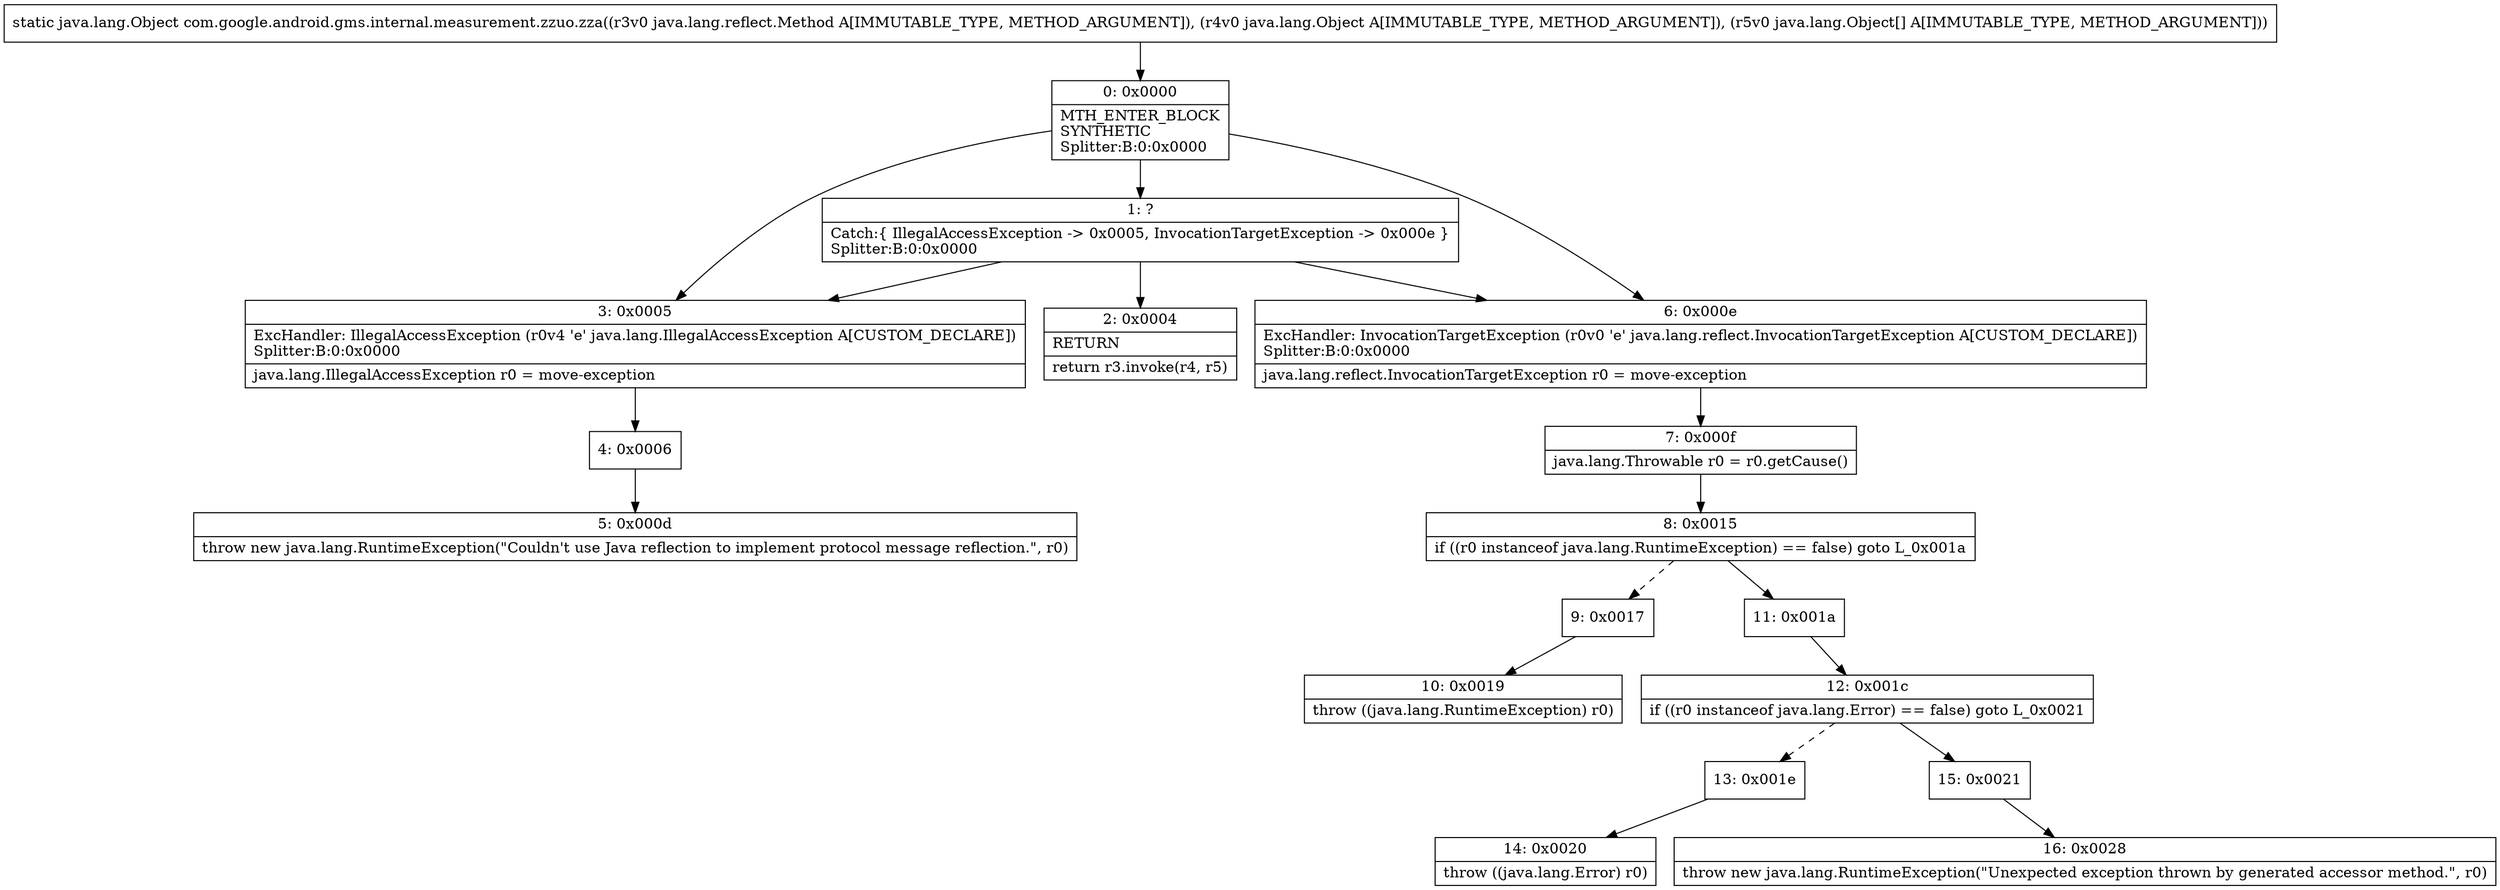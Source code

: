 digraph "CFG forcom.google.android.gms.internal.measurement.zzuo.zza(Ljava\/lang\/reflect\/Method;Ljava\/lang\/Object;[Ljava\/lang\/Object;)Ljava\/lang\/Object;" {
Node_0 [shape=record,label="{0\:\ 0x0000|MTH_ENTER_BLOCK\lSYNTHETIC\lSplitter:B:0:0x0000\l}"];
Node_1 [shape=record,label="{1\:\ ?|Catch:\{ IllegalAccessException \-\> 0x0005, InvocationTargetException \-\> 0x000e \}\lSplitter:B:0:0x0000\l}"];
Node_2 [shape=record,label="{2\:\ 0x0004|RETURN\l|return r3.invoke(r4, r5)\l}"];
Node_3 [shape=record,label="{3\:\ 0x0005|ExcHandler: IllegalAccessException (r0v4 'e' java.lang.IllegalAccessException A[CUSTOM_DECLARE])\lSplitter:B:0:0x0000\l|java.lang.IllegalAccessException r0 = move\-exception\l}"];
Node_4 [shape=record,label="{4\:\ 0x0006}"];
Node_5 [shape=record,label="{5\:\ 0x000d|throw new java.lang.RuntimeException(\"Couldn't use Java reflection to implement protocol message reflection.\", r0)\l}"];
Node_6 [shape=record,label="{6\:\ 0x000e|ExcHandler: InvocationTargetException (r0v0 'e' java.lang.reflect.InvocationTargetException A[CUSTOM_DECLARE])\lSplitter:B:0:0x0000\l|java.lang.reflect.InvocationTargetException r0 = move\-exception\l}"];
Node_7 [shape=record,label="{7\:\ 0x000f|java.lang.Throwable r0 = r0.getCause()\l}"];
Node_8 [shape=record,label="{8\:\ 0x0015|if ((r0 instanceof java.lang.RuntimeException) == false) goto L_0x001a\l}"];
Node_9 [shape=record,label="{9\:\ 0x0017}"];
Node_10 [shape=record,label="{10\:\ 0x0019|throw ((java.lang.RuntimeException) r0)\l}"];
Node_11 [shape=record,label="{11\:\ 0x001a}"];
Node_12 [shape=record,label="{12\:\ 0x001c|if ((r0 instanceof java.lang.Error) == false) goto L_0x0021\l}"];
Node_13 [shape=record,label="{13\:\ 0x001e}"];
Node_14 [shape=record,label="{14\:\ 0x0020|throw ((java.lang.Error) r0)\l}"];
Node_15 [shape=record,label="{15\:\ 0x0021}"];
Node_16 [shape=record,label="{16\:\ 0x0028|throw new java.lang.RuntimeException(\"Unexpected exception thrown by generated accessor method.\", r0)\l}"];
MethodNode[shape=record,label="{static java.lang.Object com.google.android.gms.internal.measurement.zzuo.zza((r3v0 java.lang.reflect.Method A[IMMUTABLE_TYPE, METHOD_ARGUMENT]), (r4v0 java.lang.Object A[IMMUTABLE_TYPE, METHOD_ARGUMENT]), (r5v0 java.lang.Object[] A[IMMUTABLE_TYPE, METHOD_ARGUMENT])) }"];
MethodNode -> Node_0;
Node_0 -> Node_1;
Node_0 -> Node_3;
Node_0 -> Node_6;
Node_1 -> Node_3;
Node_1 -> Node_6;
Node_1 -> Node_2;
Node_3 -> Node_4;
Node_4 -> Node_5;
Node_6 -> Node_7;
Node_7 -> Node_8;
Node_8 -> Node_9[style=dashed];
Node_8 -> Node_11;
Node_9 -> Node_10;
Node_11 -> Node_12;
Node_12 -> Node_13[style=dashed];
Node_12 -> Node_15;
Node_13 -> Node_14;
Node_15 -> Node_16;
}

